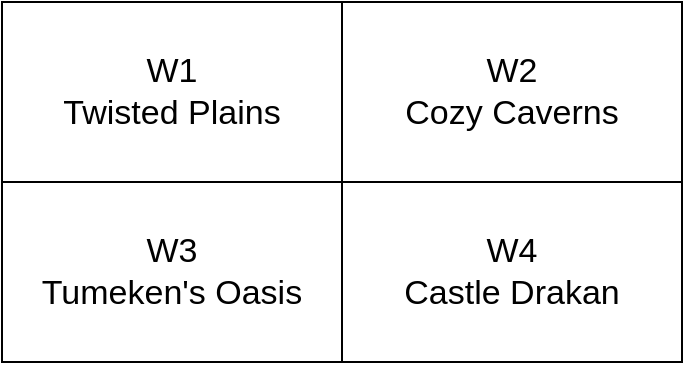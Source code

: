 <mxfile>
    <diagram id="CZBIALPAyTslq9S1ibVV" name="Page-1">
        <mxGraphModel dx="1261" dy="589" grid="1" gridSize="10" guides="1" tooltips="1" connect="1" arrows="1" fold="1" page="1" pageScale="1" pageWidth="850" pageHeight="1100" math="0" shadow="0">
            <root>
                <mxCell id="0"/>
                <mxCell id="1" parent="0"/>
                <mxCell id="6" value="W1&lt;div&gt;Twisted Plains&lt;/div&gt;" style="rounded=0;whiteSpace=wrap;html=1;fontSize=17;" vertex="1" parent="1">
                    <mxGeometry x="255" y="220" width="170" height="90" as="geometry"/>
                </mxCell>
                <mxCell id="7" value="W2&lt;div&gt;Cozy Caverns&lt;/div&gt;" style="rounded=0;whiteSpace=wrap;html=1;fontSize=17;" vertex="1" parent="1">
                    <mxGeometry x="425" y="220" width="170" height="90" as="geometry"/>
                </mxCell>
                <mxCell id="8" value="W3&lt;div&gt;Tumeken&#39;s Oasis&lt;/div&gt;" style="rounded=0;whiteSpace=wrap;html=1;fontSize=17;" vertex="1" parent="1">
                    <mxGeometry x="255" y="310" width="170" height="90" as="geometry"/>
                </mxCell>
                <mxCell id="9" value="W4&lt;div&gt;Castle Drakan&lt;/div&gt;" style="rounded=0;whiteSpace=wrap;html=1;fontSize=17;" vertex="1" parent="1">
                    <mxGeometry x="425" y="310" width="170" height="90" as="geometry"/>
                </mxCell>
            </root>
        </mxGraphModel>
    </diagram>
</mxfile>
